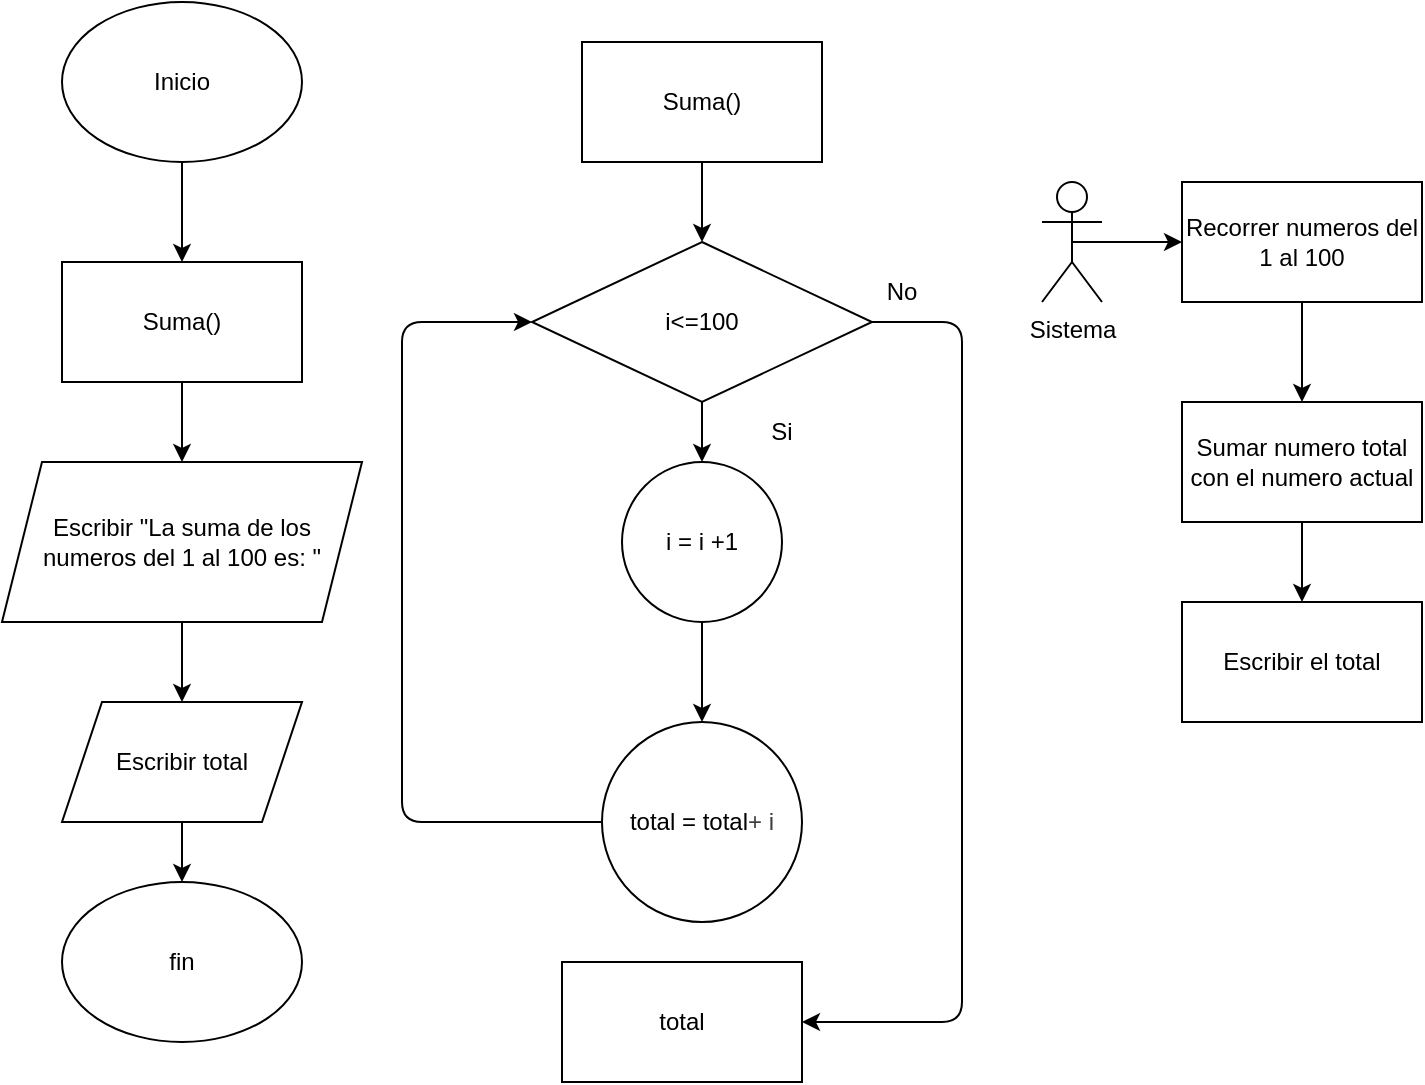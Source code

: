 <mxfile>
    <diagram id="5npldq-vse6VHJS3TVwI" name="Page-1">
        <mxGraphModel dx="1022" dy="611" grid="1" gridSize="10" guides="1" tooltips="1" connect="1" arrows="1" fold="1" page="1" pageScale="1" pageWidth="850" pageHeight="1100" math="0" shadow="0">
            <root>
                <mxCell id="0"/>
                <mxCell id="1" parent="0"/>
                <mxCell id="5" value="" style="edgeStyle=none;html=1;" parent="1" source="3" target="6" edge="1">
                    <mxGeometry relative="1" as="geometry">
                        <mxPoint x="130" y="190" as="targetPoint"/>
                    </mxGeometry>
                </mxCell>
                <mxCell id="3" value="Inicio" style="ellipse;whiteSpace=wrap;html=1;" parent="1" vertex="1">
                    <mxGeometry x="70" y="30" width="120" height="80" as="geometry"/>
                </mxCell>
                <mxCell id="25" style="edgeStyle=none;html=1;exitX=0.5;exitY=1;exitDx=0;exitDy=0;entryX=0.5;entryY=0;entryDx=0;entryDy=0;" parent="1" source="6" target="30" edge="1">
                    <mxGeometry relative="1" as="geometry">
                        <mxPoint x="130" y="250" as="targetPoint"/>
                    </mxGeometry>
                </mxCell>
                <mxCell id="6" value="Suma()" style="rounded=0;whiteSpace=wrap;html=1;" parent="1" vertex="1">
                    <mxGeometry x="70" y="160" width="120" height="60" as="geometry"/>
                </mxCell>
                <mxCell id="9" value="" style="edgeStyle=none;html=1;entryX=0.5;entryY=0;entryDx=0;entryDy=0;" parent="1" source="7" target="10" edge="1">
                    <mxGeometry relative="1" as="geometry">
                        <mxPoint x="370" y="140" as="targetPoint"/>
                    </mxGeometry>
                </mxCell>
                <mxCell id="7" value="Suma()" style="rounded=0;whiteSpace=wrap;html=1;" parent="1" vertex="1">
                    <mxGeometry x="330" y="50" width="120" height="60" as="geometry"/>
                </mxCell>
                <mxCell id="14" style="edgeStyle=none;html=1;entryX=0.5;entryY=0;entryDx=0;entryDy=0;exitX=0.5;exitY=1;exitDx=0;exitDy=0;" parent="1" source="21" target="22" edge="1">
                    <mxGeometry relative="1" as="geometry">
                        <mxPoint x="390" y="360" as="sourcePoint"/>
                        <mxPoint x="390" y="390" as="targetPoint"/>
                    </mxGeometry>
                </mxCell>
                <mxCell id="11" style="edgeStyle=none;html=1;exitX=0.5;exitY=1;exitDx=0;exitDy=0;entryX=0.5;entryY=0;entryDx=0;entryDy=0;" parent="1" source="10" target="21" edge="1">
                    <mxGeometry relative="1" as="geometry">
                        <mxPoint x="390" y="260" as="targetPoint"/>
                    </mxGeometry>
                </mxCell>
                <mxCell id="16" style="edgeStyle=none;html=1;exitX=1;exitY=0.5;exitDx=0;exitDy=0;entryX=1;entryY=0.5;entryDx=0;entryDy=0;" parent="1" source="10" edge="1">
                    <mxGeometry relative="1" as="geometry">
                        <mxPoint x="440" y="540" as="targetPoint"/>
                        <Array as="points">
                            <mxPoint x="520" y="190"/>
                            <mxPoint x="520" y="540"/>
                        </Array>
                    </mxGeometry>
                </mxCell>
                <mxCell id="10" value="i&amp;lt;=100" style="rhombus;whiteSpace=wrap;html=1;" parent="1" vertex="1">
                    <mxGeometry x="305" y="150" width="170" height="80" as="geometry"/>
                </mxCell>
                <mxCell id="12" value="Si" style="text;html=1;align=center;verticalAlign=middle;whiteSpace=wrap;rounded=0;" parent="1" vertex="1">
                    <mxGeometry x="400" y="230" width="60" height="30" as="geometry"/>
                </mxCell>
                <mxCell id="15" style="edgeStyle=none;html=1;exitX=0;exitY=0.5;exitDx=0;exitDy=0;entryX=0;entryY=0.5;entryDx=0;entryDy=0;" parent="1" source="22" target="10" edge="1">
                    <mxGeometry relative="1" as="geometry">
                        <mxPoint x="260" y="350" as="targetPoint"/>
                        <mxPoint x="330" y="420" as="sourcePoint"/>
                        <Array as="points">
                            <mxPoint x="240" y="440"/>
                            <mxPoint x="240" y="190"/>
                        </Array>
                    </mxGeometry>
                </mxCell>
                <mxCell id="18" value="No" style="text;html=1;align=center;verticalAlign=middle;whiteSpace=wrap;rounded=0;" parent="1" vertex="1">
                    <mxGeometry x="460" y="160" width="60" height="30" as="geometry"/>
                </mxCell>
                <mxCell id="21" value="i = i +1" style="ellipse;whiteSpace=wrap;html=1;aspect=fixed;" parent="1" vertex="1">
                    <mxGeometry x="350" y="260" width="80" height="80" as="geometry"/>
                </mxCell>
                <mxCell id="22" value="total = total&lt;span style=&quot;color: rgb(63, 63, 63); background-color: transparent;&quot;&gt;+ i&lt;/span&gt;" style="ellipse;whiteSpace=wrap;html=1;aspect=fixed;" parent="1" vertex="1">
                    <mxGeometry x="340" y="390" width="100" height="100" as="geometry"/>
                </mxCell>
                <mxCell id="29" style="edgeStyle=none;html=1;exitX=0.5;exitY=1;exitDx=0;exitDy=0;entryX=0.5;entryY=0;entryDx=0;entryDy=0;" parent="1" source="24" target="27" edge="1">
                    <mxGeometry relative="1" as="geometry"/>
                </mxCell>
                <mxCell id="24" value="Escribir total" style="shape=parallelogram;perimeter=parallelogramPerimeter;whiteSpace=wrap;html=1;fixedSize=1;" parent="1" vertex="1">
                    <mxGeometry x="70" y="380" width="120" height="60" as="geometry"/>
                </mxCell>
                <mxCell id="27" value="fin" style="ellipse;whiteSpace=wrap;html=1;" parent="1" vertex="1">
                    <mxGeometry x="70" y="470" width="120" height="80" as="geometry"/>
                </mxCell>
                <mxCell id="31" style="edgeStyle=none;html=1;exitX=0.5;exitY=1;exitDx=0;exitDy=0;entryX=0.5;entryY=0;entryDx=0;entryDy=0;" parent="1" source="30" target="24" edge="1">
                    <mxGeometry relative="1" as="geometry"/>
                </mxCell>
                <mxCell id="30" value="&lt;span style=&quot;color: rgb(0, 0, 0);&quot;&gt;Escribir &quot;La suma de los numeros del 1 al 100 es: &quot;&lt;/span&gt;" style="shape=parallelogram;perimeter=parallelogramPerimeter;whiteSpace=wrap;html=1;fixedSize=1;" parent="1" vertex="1">
                    <mxGeometry x="40" y="260" width="180" height="80" as="geometry"/>
                </mxCell>
                <mxCell id="32" value="total" style="rounded=0;whiteSpace=wrap;html=1;" parent="1" vertex="1">
                    <mxGeometry x="320" y="510" width="120" height="60" as="geometry"/>
                </mxCell>
                <mxCell id="34" style="edgeStyle=none;html=1;exitX=0.5;exitY=0.5;exitDx=0;exitDy=0;exitPerimeter=0;" edge="1" parent="1" source="33">
                    <mxGeometry relative="1" as="geometry">
                        <mxPoint x="630" y="150" as="targetPoint"/>
                    </mxGeometry>
                </mxCell>
                <mxCell id="33" value="Sistema&lt;div&gt;&lt;br&gt;&lt;/div&gt;" style="shape=umlActor;verticalLabelPosition=bottom;verticalAlign=top;html=1;outlineConnect=0;" vertex="1" parent="1">
                    <mxGeometry x="560" y="120" width="30" height="60" as="geometry"/>
                </mxCell>
                <mxCell id="36" style="edgeStyle=none;html=1;exitX=0.5;exitY=1;exitDx=0;exitDy=0;entryX=0.5;entryY=0;entryDx=0;entryDy=0;" edge="1" parent="1" source="35" target="37">
                    <mxGeometry relative="1" as="geometry">
                        <mxPoint x="690" y="240" as="targetPoint"/>
                    </mxGeometry>
                </mxCell>
                <mxCell id="35" value="Recorrer numeros del 1 al 100" style="rounded=0;whiteSpace=wrap;html=1;" vertex="1" parent="1">
                    <mxGeometry x="630" y="120" width="120" height="60" as="geometry"/>
                </mxCell>
                <mxCell id="39" style="edgeStyle=none;html=1;exitX=0.5;exitY=1;exitDx=0;exitDy=0;entryX=0.5;entryY=0;entryDx=0;entryDy=0;" edge="1" parent="1" source="37" target="38">
                    <mxGeometry relative="1" as="geometry"/>
                </mxCell>
                <mxCell id="37" value="Sumar numero total con el numero actual" style="rounded=0;whiteSpace=wrap;html=1;" vertex="1" parent="1">
                    <mxGeometry x="630" y="230" width="120" height="60" as="geometry"/>
                </mxCell>
                <mxCell id="38" value="Escribir el total" style="rounded=0;whiteSpace=wrap;html=1;" vertex="1" parent="1">
                    <mxGeometry x="630" y="330" width="120" height="60" as="geometry"/>
                </mxCell>
            </root>
        </mxGraphModel>
    </diagram>
</mxfile>